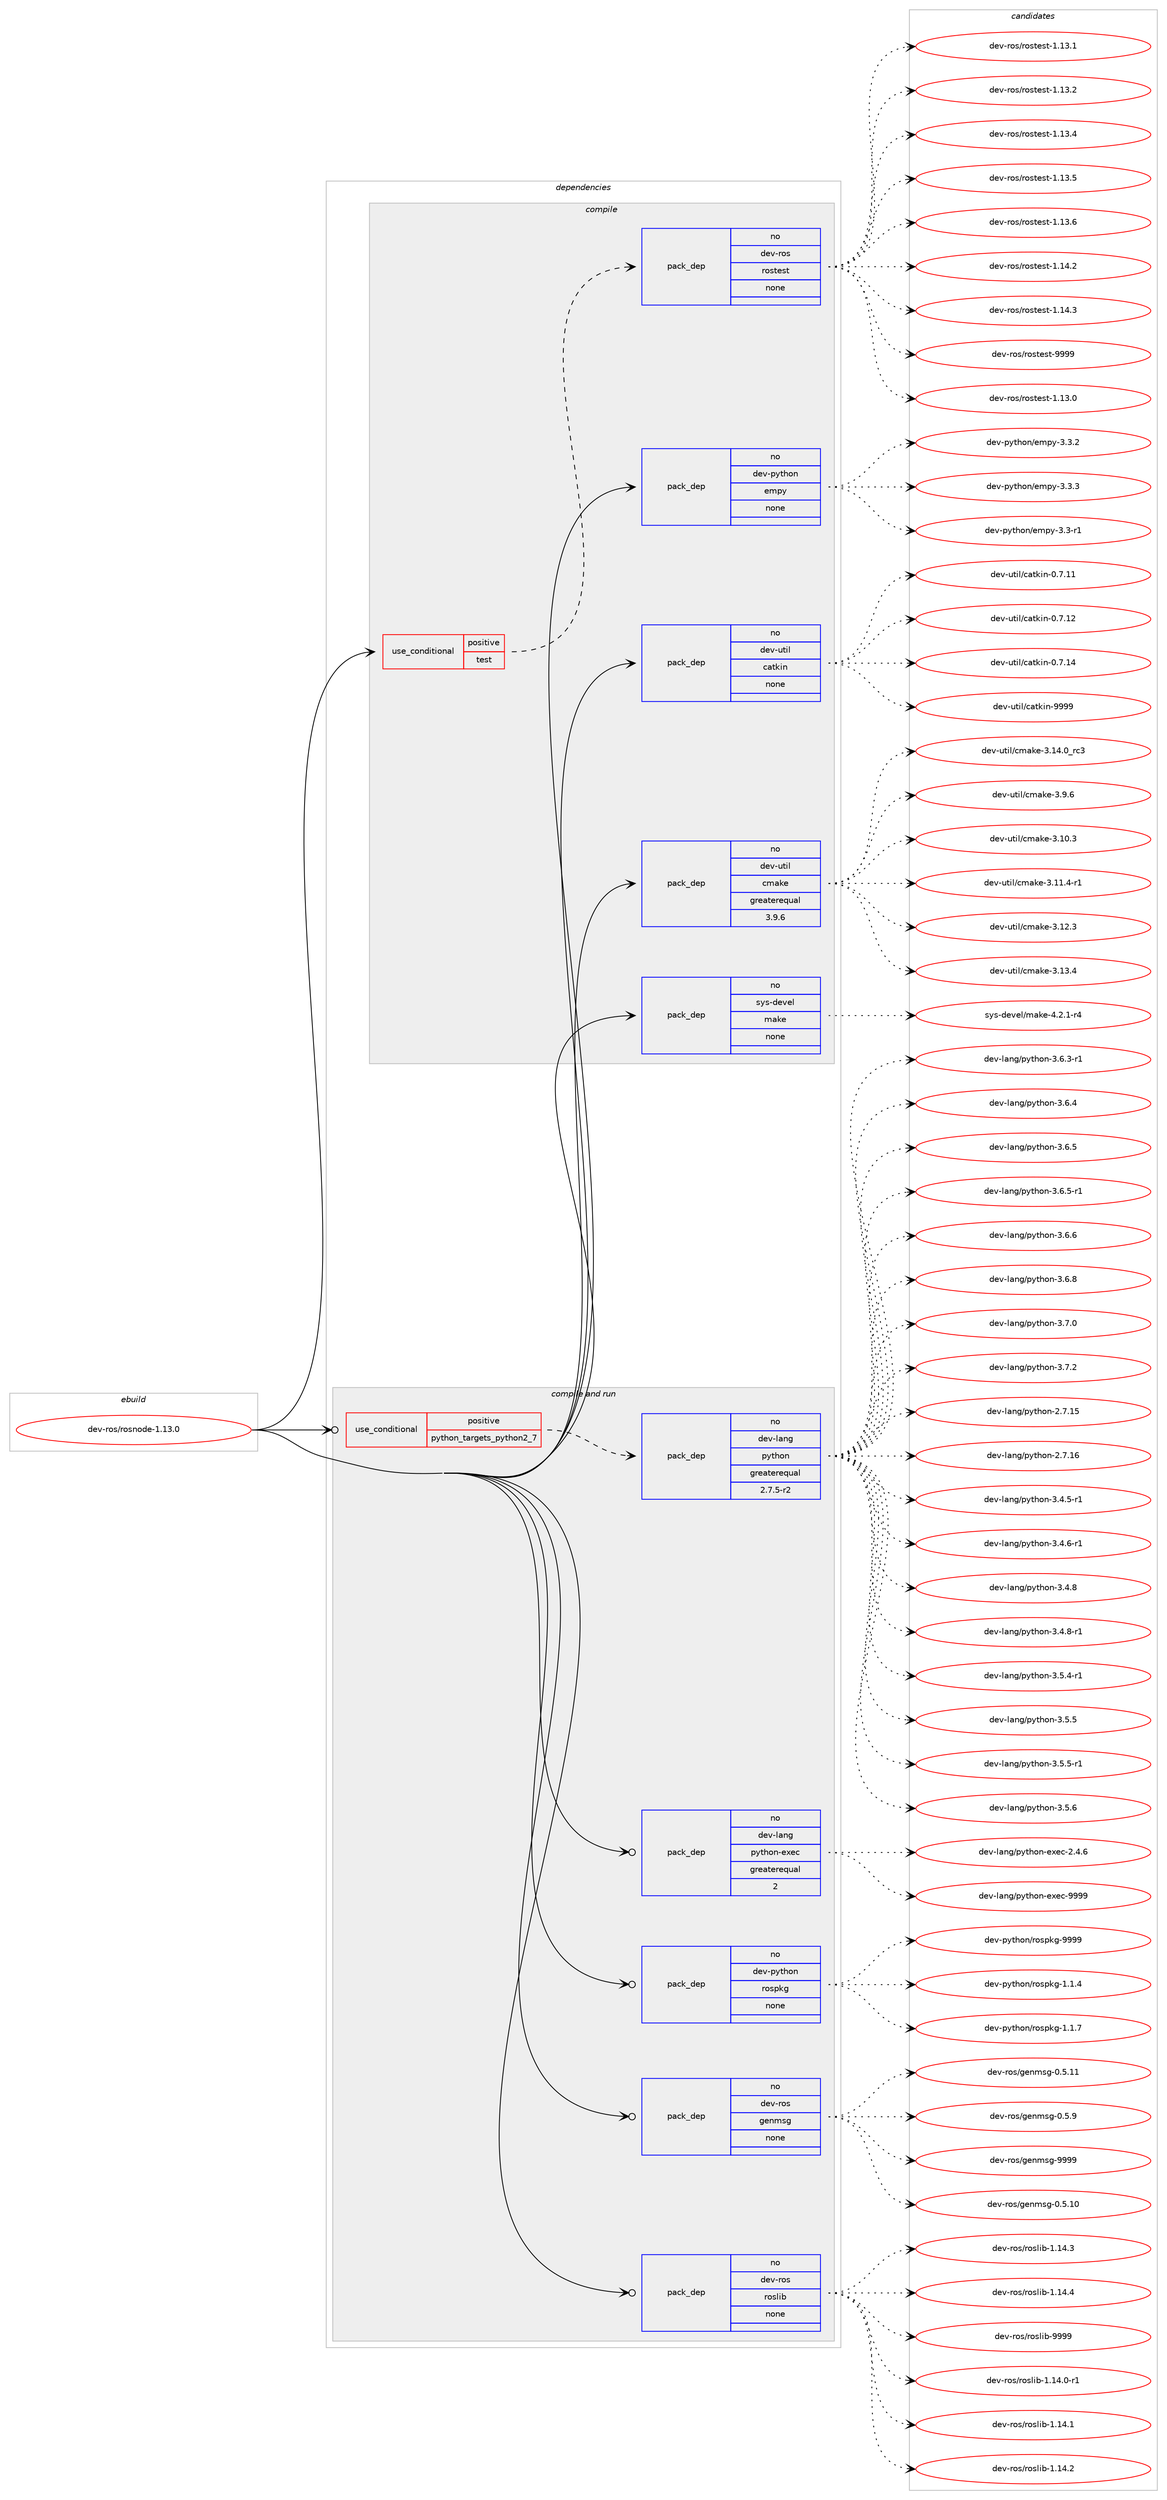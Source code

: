 digraph prolog {

# *************
# Graph options
# *************

newrank=true;
concentrate=true;
compound=true;
graph [rankdir=LR,fontname=Helvetica,fontsize=10,ranksep=1.5];#, ranksep=2.5, nodesep=0.2];
edge  [arrowhead=vee];
node  [fontname=Helvetica,fontsize=10];

# **********
# The ebuild
# **********

subgraph cluster_leftcol {
color=gray;
rank=same;
label=<<i>ebuild</i>>;
id [label="dev-ros/rosnode-1.13.0", color=red, width=4, href="../dev-ros/rosnode-1.13.0.svg"];
}

# ****************
# The dependencies
# ****************

subgraph cluster_midcol {
color=gray;
label=<<i>dependencies</i>>;
subgraph cluster_compile {
fillcolor="#eeeeee";
style=filled;
label=<<i>compile</i>>;
subgraph cond390030 {
dependency1466168 [label=<<TABLE BORDER="0" CELLBORDER="1" CELLSPACING="0" CELLPADDING="4"><TR><TD ROWSPAN="3" CELLPADDING="10">use_conditional</TD></TR><TR><TD>positive</TD></TR><TR><TD>test</TD></TR></TABLE>>, shape=none, color=red];
subgraph pack1052748 {
dependency1466169 [label=<<TABLE BORDER="0" CELLBORDER="1" CELLSPACING="0" CELLPADDING="4" WIDTH="220"><TR><TD ROWSPAN="6" CELLPADDING="30">pack_dep</TD></TR><TR><TD WIDTH="110">no</TD></TR><TR><TD>dev-ros</TD></TR><TR><TD>rostest</TD></TR><TR><TD>none</TD></TR><TR><TD></TD></TR></TABLE>>, shape=none, color=blue];
}
dependency1466168:e -> dependency1466169:w [weight=20,style="dashed",arrowhead="vee"];
}
id:e -> dependency1466168:w [weight=20,style="solid",arrowhead="vee"];
subgraph pack1052749 {
dependency1466170 [label=<<TABLE BORDER="0" CELLBORDER="1" CELLSPACING="0" CELLPADDING="4" WIDTH="220"><TR><TD ROWSPAN="6" CELLPADDING="30">pack_dep</TD></TR><TR><TD WIDTH="110">no</TD></TR><TR><TD>dev-python</TD></TR><TR><TD>empy</TD></TR><TR><TD>none</TD></TR><TR><TD></TD></TR></TABLE>>, shape=none, color=blue];
}
id:e -> dependency1466170:w [weight=20,style="solid",arrowhead="vee"];
subgraph pack1052750 {
dependency1466171 [label=<<TABLE BORDER="0" CELLBORDER="1" CELLSPACING="0" CELLPADDING="4" WIDTH="220"><TR><TD ROWSPAN="6" CELLPADDING="30">pack_dep</TD></TR><TR><TD WIDTH="110">no</TD></TR><TR><TD>dev-util</TD></TR><TR><TD>catkin</TD></TR><TR><TD>none</TD></TR><TR><TD></TD></TR></TABLE>>, shape=none, color=blue];
}
id:e -> dependency1466171:w [weight=20,style="solid",arrowhead="vee"];
subgraph pack1052751 {
dependency1466172 [label=<<TABLE BORDER="0" CELLBORDER="1" CELLSPACING="0" CELLPADDING="4" WIDTH="220"><TR><TD ROWSPAN="6" CELLPADDING="30">pack_dep</TD></TR><TR><TD WIDTH="110">no</TD></TR><TR><TD>dev-util</TD></TR><TR><TD>cmake</TD></TR><TR><TD>greaterequal</TD></TR><TR><TD>3.9.6</TD></TR></TABLE>>, shape=none, color=blue];
}
id:e -> dependency1466172:w [weight=20,style="solid",arrowhead="vee"];
subgraph pack1052752 {
dependency1466173 [label=<<TABLE BORDER="0" CELLBORDER="1" CELLSPACING="0" CELLPADDING="4" WIDTH="220"><TR><TD ROWSPAN="6" CELLPADDING="30">pack_dep</TD></TR><TR><TD WIDTH="110">no</TD></TR><TR><TD>sys-devel</TD></TR><TR><TD>make</TD></TR><TR><TD>none</TD></TR><TR><TD></TD></TR></TABLE>>, shape=none, color=blue];
}
id:e -> dependency1466173:w [weight=20,style="solid",arrowhead="vee"];
}
subgraph cluster_compileandrun {
fillcolor="#eeeeee";
style=filled;
label=<<i>compile and run</i>>;
subgraph cond390031 {
dependency1466174 [label=<<TABLE BORDER="0" CELLBORDER="1" CELLSPACING="0" CELLPADDING="4"><TR><TD ROWSPAN="3" CELLPADDING="10">use_conditional</TD></TR><TR><TD>positive</TD></TR><TR><TD>python_targets_python2_7</TD></TR></TABLE>>, shape=none, color=red];
subgraph pack1052753 {
dependency1466175 [label=<<TABLE BORDER="0" CELLBORDER="1" CELLSPACING="0" CELLPADDING="4" WIDTH="220"><TR><TD ROWSPAN="6" CELLPADDING="30">pack_dep</TD></TR><TR><TD WIDTH="110">no</TD></TR><TR><TD>dev-lang</TD></TR><TR><TD>python</TD></TR><TR><TD>greaterequal</TD></TR><TR><TD>2.7.5-r2</TD></TR></TABLE>>, shape=none, color=blue];
}
dependency1466174:e -> dependency1466175:w [weight=20,style="dashed",arrowhead="vee"];
}
id:e -> dependency1466174:w [weight=20,style="solid",arrowhead="odotvee"];
subgraph pack1052754 {
dependency1466176 [label=<<TABLE BORDER="0" CELLBORDER="1" CELLSPACING="0" CELLPADDING="4" WIDTH="220"><TR><TD ROWSPAN="6" CELLPADDING="30">pack_dep</TD></TR><TR><TD WIDTH="110">no</TD></TR><TR><TD>dev-lang</TD></TR><TR><TD>python-exec</TD></TR><TR><TD>greaterequal</TD></TR><TR><TD>2</TD></TR></TABLE>>, shape=none, color=blue];
}
id:e -> dependency1466176:w [weight=20,style="solid",arrowhead="odotvee"];
subgraph pack1052755 {
dependency1466177 [label=<<TABLE BORDER="0" CELLBORDER="1" CELLSPACING="0" CELLPADDING="4" WIDTH="220"><TR><TD ROWSPAN="6" CELLPADDING="30">pack_dep</TD></TR><TR><TD WIDTH="110">no</TD></TR><TR><TD>dev-python</TD></TR><TR><TD>rospkg</TD></TR><TR><TD>none</TD></TR><TR><TD></TD></TR></TABLE>>, shape=none, color=blue];
}
id:e -> dependency1466177:w [weight=20,style="solid",arrowhead="odotvee"];
subgraph pack1052756 {
dependency1466178 [label=<<TABLE BORDER="0" CELLBORDER="1" CELLSPACING="0" CELLPADDING="4" WIDTH="220"><TR><TD ROWSPAN="6" CELLPADDING="30">pack_dep</TD></TR><TR><TD WIDTH="110">no</TD></TR><TR><TD>dev-ros</TD></TR><TR><TD>genmsg</TD></TR><TR><TD>none</TD></TR><TR><TD></TD></TR></TABLE>>, shape=none, color=blue];
}
id:e -> dependency1466178:w [weight=20,style="solid",arrowhead="odotvee"];
subgraph pack1052757 {
dependency1466179 [label=<<TABLE BORDER="0" CELLBORDER="1" CELLSPACING="0" CELLPADDING="4" WIDTH="220"><TR><TD ROWSPAN="6" CELLPADDING="30">pack_dep</TD></TR><TR><TD WIDTH="110">no</TD></TR><TR><TD>dev-ros</TD></TR><TR><TD>roslib</TD></TR><TR><TD>none</TD></TR><TR><TD></TD></TR></TABLE>>, shape=none, color=blue];
}
id:e -> dependency1466179:w [weight=20,style="solid",arrowhead="odotvee"];
}
subgraph cluster_run {
fillcolor="#eeeeee";
style=filled;
label=<<i>run</i>>;
}
}

# **************
# The candidates
# **************

subgraph cluster_choices {
rank=same;
color=gray;
label=<<i>candidates</i>>;

subgraph choice1052748 {
color=black;
nodesep=1;
choice100101118451141111154711411111511610111511645494649514648 [label="dev-ros/rostest-1.13.0", color=red, width=4,href="../dev-ros/rostest-1.13.0.svg"];
choice100101118451141111154711411111511610111511645494649514649 [label="dev-ros/rostest-1.13.1", color=red, width=4,href="../dev-ros/rostest-1.13.1.svg"];
choice100101118451141111154711411111511610111511645494649514650 [label="dev-ros/rostest-1.13.2", color=red, width=4,href="../dev-ros/rostest-1.13.2.svg"];
choice100101118451141111154711411111511610111511645494649514652 [label="dev-ros/rostest-1.13.4", color=red, width=4,href="../dev-ros/rostest-1.13.4.svg"];
choice100101118451141111154711411111511610111511645494649514653 [label="dev-ros/rostest-1.13.5", color=red, width=4,href="../dev-ros/rostest-1.13.5.svg"];
choice100101118451141111154711411111511610111511645494649514654 [label="dev-ros/rostest-1.13.6", color=red, width=4,href="../dev-ros/rostest-1.13.6.svg"];
choice100101118451141111154711411111511610111511645494649524650 [label="dev-ros/rostest-1.14.2", color=red, width=4,href="../dev-ros/rostest-1.14.2.svg"];
choice100101118451141111154711411111511610111511645494649524651 [label="dev-ros/rostest-1.14.3", color=red, width=4,href="../dev-ros/rostest-1.14.3.svg"];
choice10010111845114111115471141111151161011151164557575757 [label="dev-ros/rostest-9999", color=red, width=4,href="../dev-ros/rostest-9999.svg"];
dependency1466169:e -> choice100101118451141111154711411111511610111511645494649514648:w [style=dotted,weight="100"];
dependency1466169:e -> choice100101118451141111154711411111511610111511645494649514649:w [style=dotted,weight="100"];
dependency1466169:e -> choice100101118451141111154711411111511610111511645494649514650:w [style=dotted,weight="100"];
dependency1466169:e -> choice100101118451141111154711411111511610111511645494649514652:w [style=dotted,weight="100"];
dependency1466169:e -> choice100101118451141111154711411111511610111511645494649514653:w [style=dotted,weight="100"];
dependency1466169:e -> choice100101118451141111154711411111511610111511645494649514654:w [style=dotted,weight="100"];
dependency1466169:e -> choice100101118451141111154711411111511610111511645494649524650:w [style=dotted,weight="100"];
dependency1466169:e -> choice100101118451141111154711411111511610111511645494649524651:w [style=dotted,weight="100"];
dependency1466169:e -> choice10010111845114111115471141111151161011151164557575757:w [style=dotted,weight="100"];
}
subgraph choice1052749 {
color=black;
nodesep=1;
choice1001011184511212111610411111047101109112121455146514511449 [label="dev-python/empy-3.3-r1", color=red, width=4,href="../dev-python/empy-3.3-r1.svg"];
choice1001011184511212111610411111047101109112121455146514650 [label="dev-python/empy-3.3.2", color=red, width=4,href="../dev-python/empy-3.3.2.svg"];
choice1001011184511212111610411111047101109112121455146514651 [label="dev-python/empy-3.3.3", color=red, width=4,href="../dev-python/empy-3.3.3.svg"];
dependency1466170:e -> choice1001011184511212111610411111047101109112121455146514511449:w [style=dotted,weight="100"];
dependency1466170:e -> choice1001011184511212111610411111047101109112121455146514650:w [style=dotted,weight="100"];
dependency1466170:e -> choice1001011184511212111610411111047101109112121455146514651:w [style=dotted,weight="100"];
}
subgraph choice1052750 {
color=black;
nodesep=1;
choice1001011184511711610510847999711610710511045484655464949 [label="dev-util/catkin-0.7.11", color=red, width=4,href="../dev-util/catkin-0.7.11.svg"];
choice1001011184511711610510847999711610710511045484655464950 [label="dev-util/catkin-0.7.12", color=red, width=4,href="../dev-util/catkin-0.7.12.svg"];
choice1001011184511711610510847999711610710511045484655464952 [label="dev-util/catkin-0.7.14", color=red, width=4,href="../dev-util/catkin-0.7.14.svg"];
choice100101118451171161051084799971161071051104557575757 [label="dev-util/catkin-9999", color=red, width=4,href="../dev-util/catkin-9999.svg"];
dependency1466171:e -> choice1001011184511711610510847999711610710511045484655464949:w [style=dotted,weight="100"];
dependency1466171:e -> choice1001011184511711610510847999711610710511045484655464950:w [style=dotted,weight="100"];
dependency1466171:e -> choice1001011184511711610510847999711610710511045484655464952:w [style=dotted,weight="100"];
dependency1466171:e -> choice100101118451171161051084799971161071051104557575757:w [style=dotted,weight="100"];
}
subgraph choice1052751 {
color=black;
nodesep=1;
choice1001011184511711610510847991099710710145514649484651 [label="dev-util/cmake-3.10.3", color=red, width=4,href="../dev-util/cmake-3.10.3.svg"];
choice10010111845117116105108479910997107101455146494946524511449 [label="dev-util/cmake-3.11.4-r1", color=red, width=4,href="../dev-util/cmake-3.11.4-r1.svg"];
choice1001011184511711610510847991099710710145514649504651 [label="dev-util/cmake-3.12.3", color=red, width=4,href="../dev-util/cmake-3.12.3.svg"];
choice1001011184511711610510847991099710710145514649514652 [label="dev-util/cmake-3.13.4", color=red, width=4,href="../dev-util/cmake-3.13.4.svg"];
choice1001011184511711610510847991099710710145514649524648951149951 [label="dev-util/cmake-3.14.0_rc3", color=red, width=4,href="../dev-util/cmake-3.14.0_rc3.svg"];
choice10010111845117116105108479910997107101455146574654 [label="dev-util/cmake-3.9.6", color=red, width=4,href="../dev-util/cmake-3.9.6.svg"];
dependency1466172:e -> choice1001011184511711610510847991099710710145514649484651:w [style=dotted,weight="100"];
dependency1466172:e -> choice10010111845117116105108479910997107101455146494946524511449:w [style=dotted,weight="100"];
dependency1466172:e -> choice1001011184511711610510847991099710710145514649504651:w [style=dotted,weight="100"];
dependency1466172:e -> choice1001011184511711610510847991099710710145514649514652:w [style=dotted,weight="100"];
dependency1466172:e -> choice1001011184511711610510847991099710710145514649524648951149951:w [style=dotted,weight="100"];
dependency1466172:e -> choice10010111845117116105108479910997107101455146574654:w [style=dotted,weight="100"];
}
subgraph choice1052752 {
color=black;
nodesep=1;
choice1151211154510010111810110847109971071014552465046494511452 [label="sys-devel/make-4.2.1-r4", color=red, width=4,href="../sys-devel/make-4.2.1-r4.svg"];
dependency1466173:e -> choice1151211154510010111810110847109971071014552465046494511452:w [style=dotted,weight="100"];
}
subgraph choice1052753 {
color=black;
nodesep=1;
choice10010111845108971101034711212111610411111045504655464953 [label="dev-lang/python-2.7.15", color=red, width=4,href="../dev-lang/python-2.7.15.svg"];
choice10010111845108971101034711212111610411111045504655464954 [label="dev-lang/python-2.7.16", color=red, width=4,href="../dev-lang/python-2.7.16.svg"];
choice1001011184510897110103471121211161041111104551465246534511449 [label="dev-lang/python-3.4.5-r1", color=red, width=4,href="../dev-lang/python-3.4.5-r1.svg"];
choice1001011184510897110103471121211161041111104551465246544511449 [label="dev-lang/python-3.4.6-r1", color=red, width=4,href="../dev-lang/python-3.4.6-r1.svg"];
choice100101118451089711010347112121116104111110455146524656 [label="dev-lang/python-3.4.8", color=red, width=4,href="../dev-lang/python-3.4.8.svg"];
choice1001011184510897110103471121211161041111104551465246564511449 [label="dev-lang/python-3.4.8-r1", color=red, width=4,href="../dev-lang/python-3.4.8-r1.svg"];
choice1001011184510897110103471121211161041111104551465346524511449 [label="dev-lang/python-3.5.4-r1", color=red, width=4,href="../dev-lang/python-3.5.4-r1.svg"];
choice100101118451089711010347112121116104111110455146534653 [label="dev-lang/python-3.5.5", color=red, width=4,href="../dev-lang/python-3.5.5.svg"];
choice1001011184510897110103471121211161041111104551465346534511449 [label="dev-lang/python-3.5.5-r1", color=red, width=4,href="../dev-lang/python-3.5.5-r1.svg"];
choice100101118451089711010347112121116104111110455146534654 [label="dev-lang/python-3.5.6", color=red, width=4,href="../dev-lang/python-3.5.6.svg"];
choice1001011184510897110103471121211161041111104551465446514511449 [label="dev-lang/python-3.6.3-r1", color=red, width=4,href="../dev-lang/python-3.6.3-r1.svg"];
choice100101118451089711010347112121116104111110455146544652 [label="dev-lang/python-3.6.4", color=red, width=4,href="../dev-lang/python-3.6.4.svg"];
choice100101118451089711010347112121116104111110455146544653 [label="dev-lang/python-3.6.5", color=red, width=4,href="../dev-lang/python-3.6.5.svg"];
choice1001011184510897110103471121211161041111104551465446534511449 [label="dev-lang/python-3.6.5-r1", color=red, width=4,href="../dev-lang/python-3.6.5-r1.svg"];
choice100101118451089711010347112121116104111110455146544654 [label="dev-lang/python-3.6.6", color=red, width=4,href="../dev-lang/python-3.6.6.svg"];
choice100101118451089711010347112121116104111110455146544656 [label="dev-lang/python-3.6.8", color=red, width=4,href="../dev-lang/python-3.6.8.svg"];
choice100101118451089711010347112121116104111110455146554648 [label="dev-lang/python-3.7.0", color=red, width=4,href="../dev-lang/python-3.7.0.svg"];
choice100101118451089711010347112121116104111110455146554650 [label="dev-lang/python-3.7.2", color=red, width=4,href="../dev-lang/python-3.7.2.svg"];
dependency1466175:e -> choice10010111845108971101034711212111610411111045504655464953:w [style=dotted,weight="100"];
dependency1466175:e -> choice10010111845108971101034711212111610411111045504655464954:w [style=dotted,weight="100"];
dependency1466175:e -> choice1001011184510897110103471121211161041111104551465246534511449:w [style=dotted,weight="100"];
dependency1466175:e -> choice1001011184510897110103471121211161041111104551465246544511449:w [style=dotted,weight="100"];
dependency1466175:e -> choice100101118451089711010347112121116104111110455146524656:w [style=dotted,weight="100"];
dependency1466175:e -> choice1001011184510897110103471121211161041111104551465246564511449:w [style=dotted,weight="100"];
dependency1466175:e -> choice1001011184510897110103471121211161041111104551465346524511449:w [style=dotted,weight="100"];
dependency1466175:e -> choice100101118451089711010347112121116104111110455146534653:w [style=dotted,weight="100"];
dependency1466175:e -> choice1001011184510897110103471121211161041111104551465346534511449:w [style=dotted,weight="100"];
dependency1466175:e -> choice100101118451089711010347112121116104111110455146534654:w [style=dotted,weight="100"];
dependency1466175:e -> choice1001011184510897110103471121211161041111104551465446514511449:w [style=dotted,weight="100"];
dependency1466175:e -> choice100101118451089711010347112121116104111110455146544652:w [style=dotted,weight="100"];
dependency1466175:e -> choice100101118451089711010347112121116104111110455146544653:w [style=dotted,weight="100"];
dependency1466175:e -> choice1001011184510897110103471121211161041111104551465446534511449:w [style=dotted,weight="100"];
dependency1466175:e -> choice100101118451089711010347112121116104111110455146544654:w [style=dotted,weight="100"];
dependency1466175:e -> choice100101118451089711010347112121116104111110455146544656:w [style=dotted,weight="100"];
dependency1466175:e -> choice100101118451089711010347112121116104111110455146554648:w [style=dotted,weight="100"];
dependency1466175:e -> choice100101118451089711010347112121116104111110455146554650:w [style=dotted,weight="100"];
}
subgraph choice1052754 {
color=black;
nodesep=1;
choice1001011184510897110103471121211161041111104510112010199455046524654 [label="dev-lang/python-exec-2.4.6", color=red, width=4,href="../dev-lang/python-exec-2.4.6.svg"];
choice10010111845108971101034711212111610411111045101120101994557575757 [label="dev-lang/python-exec-9999", color=red, width=4,href="../dev-lang/python-exec-9999.svg"];
dependency1466176:e -> choice1001011184510897110103471121211161041111104510112010199455046524654:w [style=dotted,weight="100"];
dependency1466176:e -> choice10010111845108971101034711212111610411111045101120101994557575757:w [style=dotted,weight="100"];
}
subgraph choice1052755 {
color=black;
nodesep=1;
choice1001011184511212111610411111047114111115112107103454946494652 [label="dev-python/rospkg-1.1.4", color=red, width=4,href="../dev-python/rospkg-1.1.4.svg"];
choice1001011184511212111610411111047114111115112107103454946494655 [label="dev-python/rospkg-1.1.7", color=red, width=4,href="../dev-python/rospkg-1.1.7.svg"];
choice10010111845112121116104111110471141111151121071034557575757 [label="dev-python/rospkg-9999", color=red, width=4,href="../dev-python/rospkg-9999.svg"];
dependency1466177:e -> choice1001011184511212111610411111047114111115112107103454946494652:w [style=dotted,weight="100"];
dependency1466177:e -> choice1001011184511212111610411111047114111115112107103454946494655:w [style=dotted,weight="100"];
dependency1466177:e -> choice10010111845112121116104111110471141111151121071034557575757:w [style=dotted,weight="100"];
}
subgraph choice1052756 {
color=black;
nodesep=1;
choice100101118451141111154710310111010911510345484653464948 [label="dev-ros/genmsg-0.5.10", color=red, width=4,href="../dev-ros/genmsg-0.5.10.svg"];
choice100101118451141111154710310111010911510345484653464949 [label="dev-ros/genmsg-0.5.11", color=red, width=4,href="../dev-ros/genmsg-0.5.11.svg"];
choice1001011184511411111547103101110109115103454846534657 [label="dev-ros/genmsg-0.5.9", color=red, width=4,href="../dev-ros/genmsg-0.5.9.svg"];
choice10010111845114111115471031011101091151034557575757 [label="dev-ros/genmsg-9999", color=red, width=4,href="../dev-ros/genmsg-9999.svg"];
dependency1466178:e -> choice100101118451141111154710310111010911510345484653464948:w [style=dotted,weight="100"];
dependency1466178:e -> choice100101118451141111154710310111010911510345484653464949:w [style=dotted,weight="100"];
dependency1466178:e -> choice1001011184511411111547103101110109115103454846534657:w [style=dotted,weight="100"];
dependency1466178:e -> choice10010111845114111115471031011101091151034557575757:w [style=dotted,weight="100"];
}
subgraph choice1052757 {
color=black;
nodesep=1;
choice100101118451141111154711411111510810598454946495246484511449 [label="dev-ros/roslib-1.14.0-r1", color=red, width=4,href="../dev-ros/roslib-1.14.0-r1.svg"];
choice10010111845114111115471141111151081059845494649524649 [label="dev-ros/roslib-1.14.1", color=red, width=4,href="../dev-ros/roslib-1.14.1.svg"];
choice10010111845114111115471141111151081059845494649524650 [label="dev-ros/roslib-1.14.2", color=red, width=4,href="../dev-ros/roslib-1.14.2.svg"];
choice10010111845114111115471141111151081059845494649524651 [label="dev-ros/roslib-1.14.3", color=red, width=4,href="../dev-ros/roslib-1.14.3.svg"];
choice10010111845114111115471141111151081059845494649524652 [label="dev-ros/roslib-1.14.4", color=red, width=4,href="../dev-ros/roslib-1.14.4.svg"];
choice1001011184511411111547114111115108105984557575757 [label="dev-ros/roslib-9999", color=red, width=4,href="../dev-ros/roslib-9999.svg"];
dependency1466179:e -> choice100101118451141111154711411111510810598454946495246484511449:w [style=dotted,weight="100"];
dependency1466179:e -> choice10010111845114111115471141111151081059845494649524649:w [style=dotted,weight="100"];
dependency1466179:e -> choice10010111845114111115471141111151081059845494649524650:w [style=dotted,weight="100"];
dependency1466179:e -> choice10010111845114111115471141111151081059845494649524651:w [style=dotted,weight="100"];
dependency1466179:e -> choice10010111845114111115471141111151081059845494649524652:w [style=dotted,weight="100"];
dependency1466179:e -> choice1001011184511411111547114111115108105984557575757:w [style=dotted,weight="100"];
}
}

}
